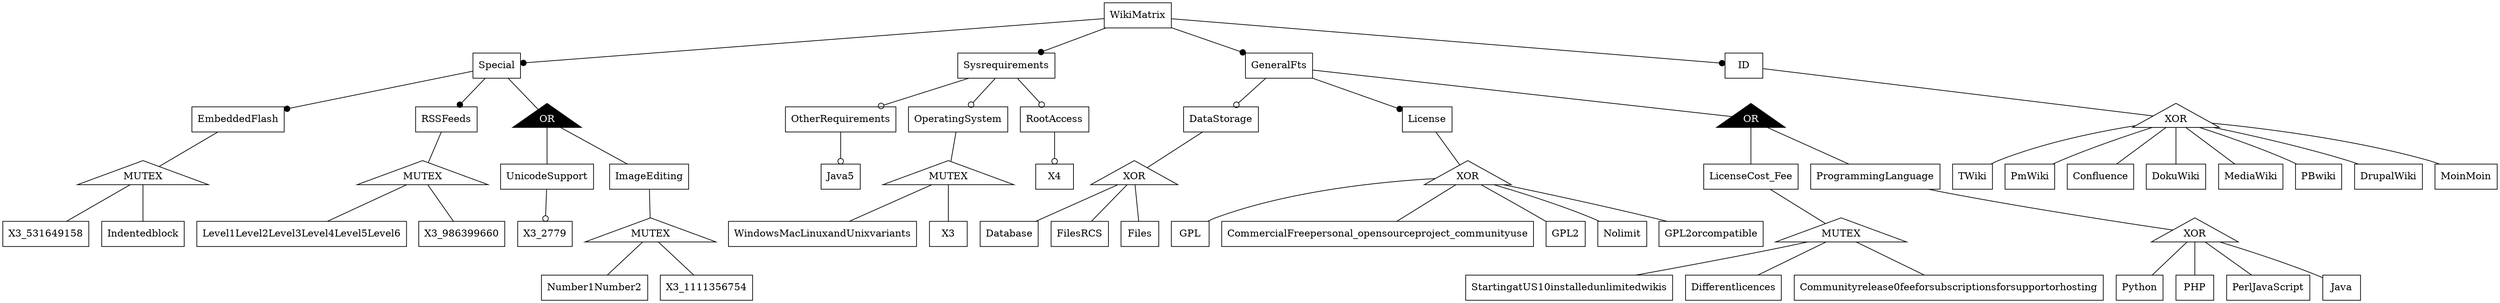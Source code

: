 digraph mergedFinalFM {
graph [rankdir=TB];
node [shape=box];
edge [arrowhead=normal];
46[label="Special",]
47[label="GPL",]
48[label="Database",]
49[label="X3_2779",]
50[label="OtherRequirements",]
51[label="TWiki",]
52[label="Python",]
53[label="StartingatUS10installedunlimitedwikis",]
54[label="X3_531649158",]
55[label="CommercialFreepersonal_opensourceproject_communityuse",]
56[label="Java5",]
58[label="WikiMatrix",]
59[label="PmWiki",]
60[label="WindowsMacLinuxandUnixvariants",]
61[label="GPL2",]
62[label="PHP",]
63[label="LicenseCost_Fee",]
64[label="FilesRCS",]
65[label="Indentedblock",]
66[label="X4",]
67[label="Confluence",]
68[label="Nolimit",]
69[label="DokuWiki",]
70[label="DataStorage",]
71[label="PerlJavaScript",]
72[label="MediaWiki",]
73[label="Sysrequirements",]
74[label="GPL2orcompatible",]
75[label="Files",]
76[label="PBwiki",]
77[label="OperatingSystem",]
78[label="Java",]
79[label="UnicodeSupport",]
80[label="DrupalWiki",]
82[label="Number1Number2",]
83[label="GeneralFts",]
84[label="MoinMoin",]
85[label="License",]
86[label="Level1Level2Level3Level4Level5Level6",]
87[label="Differentlicences",]
88[label="X3_1111356754",]
89[label="Communityrelease0feeforsubscriptionsforsupportorhosting",]
90[label="X3",]
91[label="ProgrammingLanguage",]
92[label="ImageEditing",]
93[label="RootAccess",]
94[label="EmbeddedFlash",]
95[label="ID",]
96[label="RSSFeeds",]
97[label="X3_986399660",]
99[label="MUTEX",shape="triangle",width=0.3]
94->99[arrowhead=none];
99->65[arrowhead=none];
99->54[arrowhead=none];
83->70[arrowhead=odot];
100[label="MUTEX",shape="triangle",width=0.3]
63->100[arrowhead=none];
100->89[arrowhead=none];
100->87[arrowhead=none];
100->53[arrowhead=none];
101[label="MUTEX",shape="triangle",width=0.3]
92->101[arrowhead=none];
101->82[arrowhead=none];
101->88[arrowhead=none];
102[label="OR",shape="triangle",style="filled",color="black",fontcolor="white"]
46->102[arrowhead=none];
102->79[arrowhead=none];
102->92[arrowhead=none];
103[label="XOR",shape="triangle",width=0.3]
95->103[arrowhead=none];
103->84[arrowhead=none];
103->51[arrowhead=none];
103->59[arrowhead=none];
103->76[arrowhead=none];
103->80[arrowhead=none];
103->67[arrowhead=none];
103->69[arrowhead=none];
103->72[arrowhead=none];
73->77[arrowhead=odot];
93->66[arrowhead=odot];
58->73[arrowhead=dot];
104[label="XOR",shape="triangle",width=0.3]
85->104[arrowhead=none];
104->47[arrowhead=none];
104->61[arrowhead=none];
104->68[arrowhead=none];
104->55[arrowhead=none];
104->74[arrowhead=none];
105[label="XOR",shape="triangle",width=0.3]
70->105[arrowhead=none];
105->64[arrowhead=none];
105->75[arrowhead=none];
105->48[arrowhead=none];
83->85[arrowhead=dot];
46->94[arrowhead=dot];
106[label="XOR",shape="triangle",width=0.3]
91->106[arrowhead=none];
106->78[arrowhead=none];
106->52[arrowhead=none];
106->62[arrowhead=none];
106->71[arrowhead=none];
58->46[arrowhead=dot];
79->49[arrowhead=odot];
73->93[arrowhead=odot];
58->83[arrowhead=dot];
50->56[arrowhead=odot];
107[label="OR",shape="triangle",style="filled",color="black",fontcolor="white"]
83->107[arrowhead=none];
107->63[arrowhead=none];
107->91[arrowhead=none];
46->96[arrowhead=dot];
58->95[arrowhead=dot];
108[label="MUTEX",shape="triangle",width=0.3]
96->108[arrowhead=none];
108->86[arrowhead=none];
108->97[arrowhead=none];
73->50[arrowhead=odot];
109[label="MUTEX",shape="triangle",width=0.3]
77->109[arrowhead=none];
109->90[arrowhead=none];
109->60[arrowhead=none];
}
